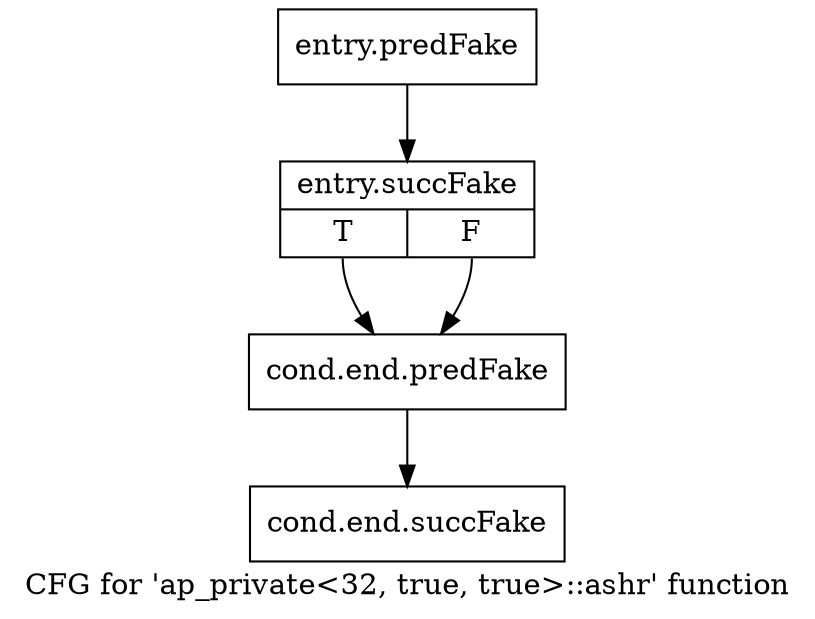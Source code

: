 digraph "CFG for 'ap_private\<32, true, true\>::ashr' function" {
	label="CFG for 'ap_private\<32, true, true\>::ashr' function";

	Node0x58b1ed0 [shape=record,filename="",linenumber="",label="{entry.predFake}"];
	Node0x58b1ed0 -> Node0x5ab9130[ callList="" memoryops="" filename="/home/omerfaruk/tools/Xilinx/Vitis_HLS/2023.2/include/etc/ap_private.h" execusionnum="0"];
	Node0x5ab9130 [shape=record,filename="/home/omerfaruk/tools/Xilinx/Vitis_HLS/2023.2/include/etc/ap_private.h",linenumber="1832",label="{entry.succFake|{<s0>T|<s1>F}}"];
	Node0x5ab9130:s0 -> Node0x58b5660[ callList="" memoryops="" filename="/home/omerfaruk/tools/Xilinx/Vitis_HLS/2023.2/include/etc/ap_private.h" execusionnum="0"];
	Node0x5ab9130:s1 -> Node0x58b5660[ callList="" memoryops="" filename="/home/omerfaruk/tools/Xilinx/Vitis_HLS/2023.2/include/etc/ap_private.h" execusionnum="0"];
	Node0x58b5660 [shape=record,filename="/home/omerfaruk/tools/Xilinx/Vitis_HLS/2023.2/include/etc/ap_private.h",linenumber="1832",label="{cond.end.predFake}"];
	Node0x58b5660 -> Node0x5aba620[ callList="" memoryops="" filename="/home/omerfaruk/tools/Xilinx/Vitis_HLS/2023.2/include/etc/ap_private.h" execusionnum="0"];
	Node0x5aba620 [shape=record,filename="/home/omerfaruk/tools/Xilinx/Vitis_HLS/2023.2/include/etc/ap_private.h",linenumber="1832",label="{cond.end.succFake}"];
}
